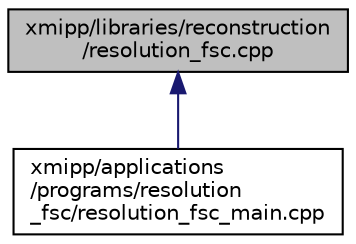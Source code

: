 digraph "xmipp/libraries/reconstruction/resolution_fsc.cpp"
{
  edge [fontname="Helvetica",fontsize="10",labelfontname="Helvetica",labelfontsize="10"];
  node [fontname="Helvetica",fontsize="10",shape=record];
  Node87 [label="xmipp/libraries/reconstruction\l/resolution_fsc.cpp",height=0.2,width=0.4,color="black", fillcolor="grey75", style="filled", fontcolor="black"];
  Node87 -> Node88 [dir="back",color="midnightblue",fontsize="10",style="solid",fontname="Helvetica"];
  Node88 [label="xmipp/applications\l/programs/resolution\l_fsc/resolution_fsc_main.cpp",height=0.2,width=0.4,color="black", fillcolor="white", style="filled",URL="$resolution__fsc__main_8cpp.html"];
}
